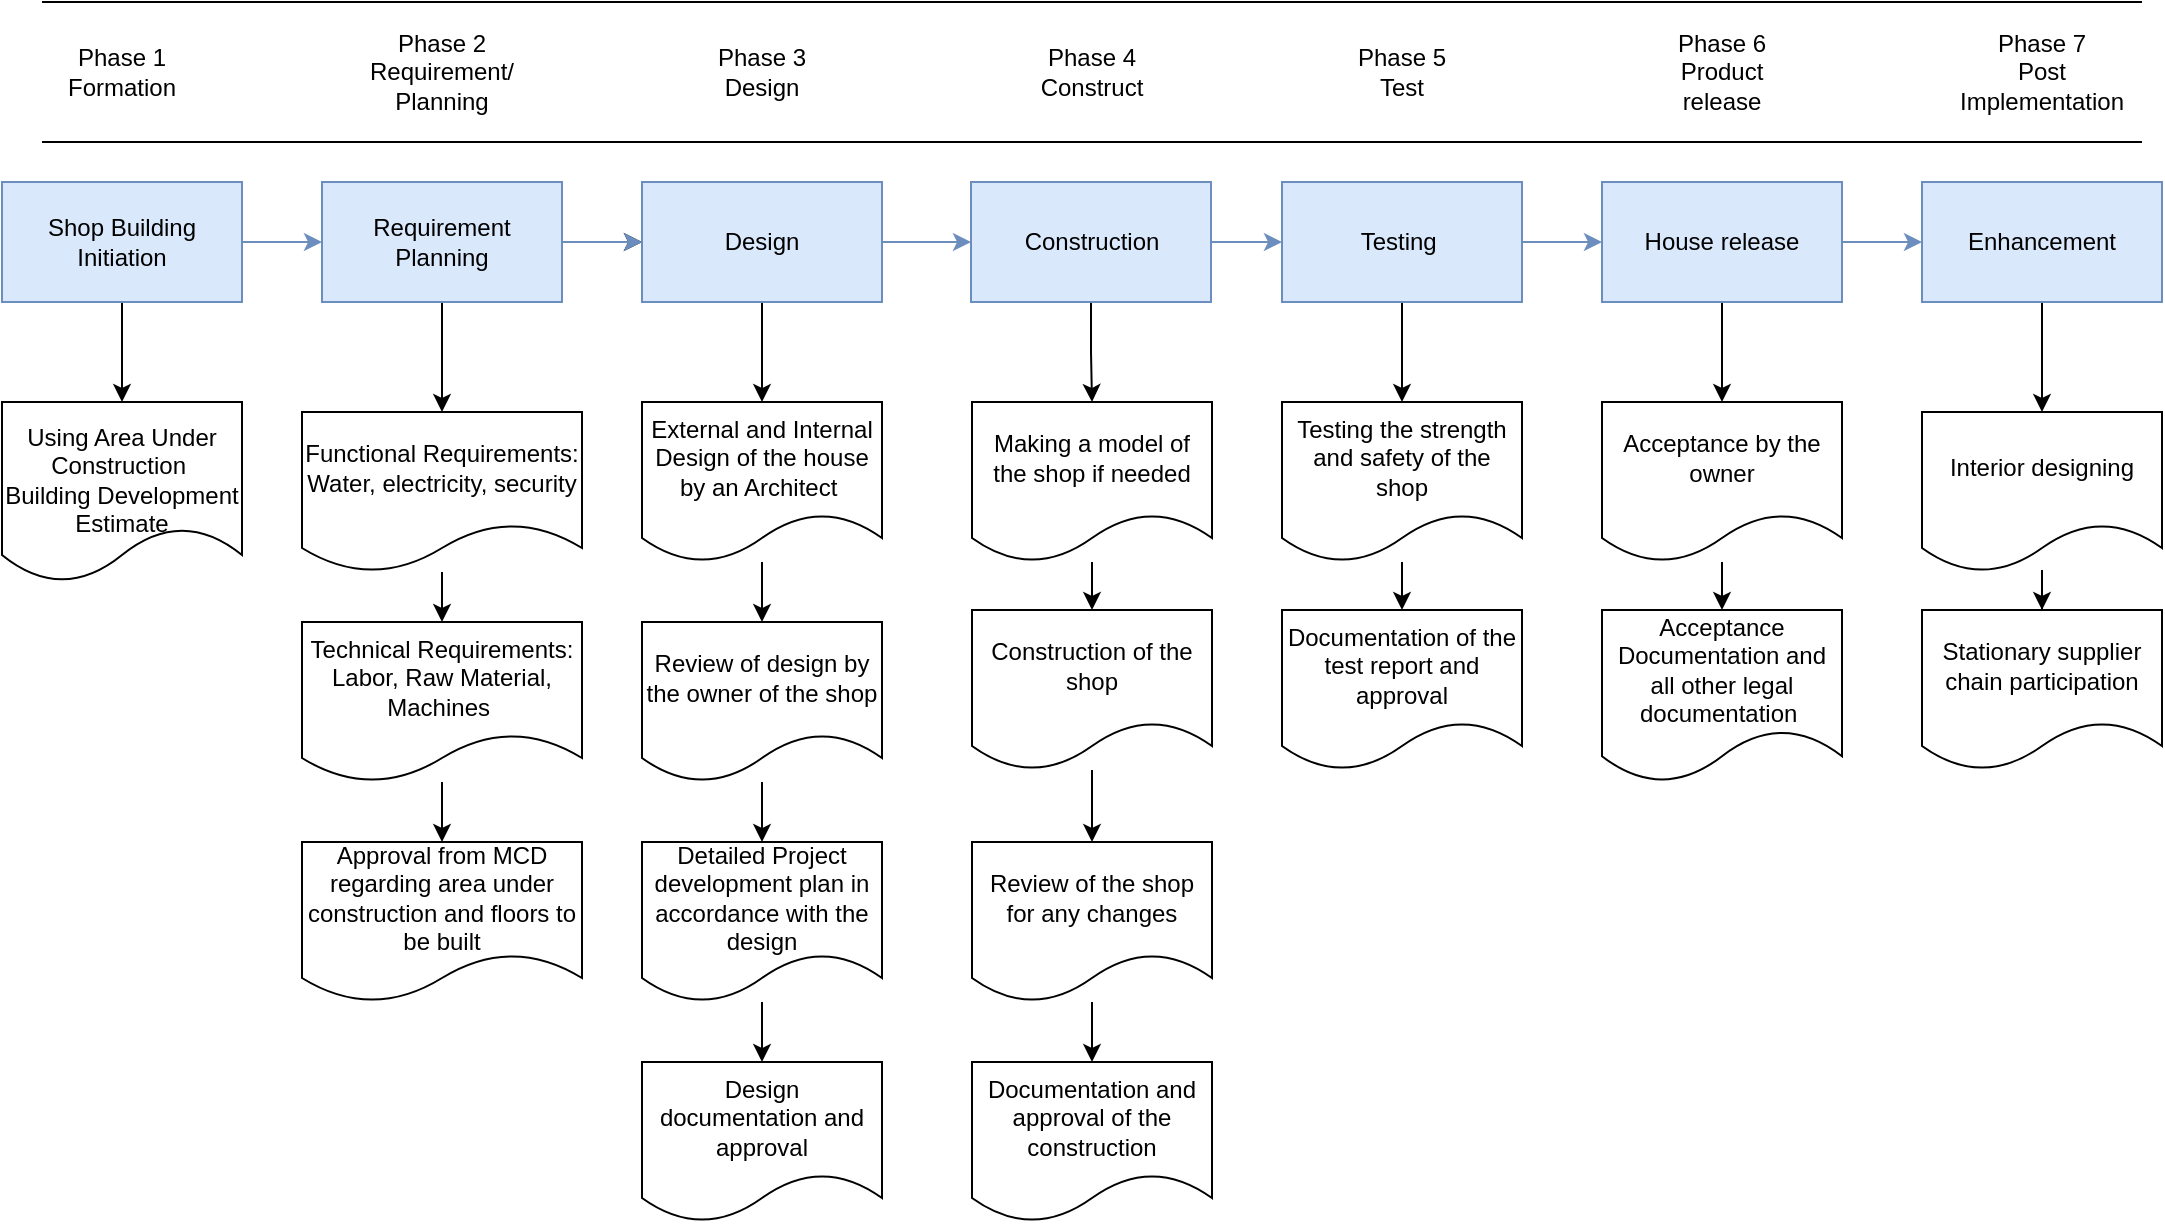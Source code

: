 <mxfile version="16.4.3" type="github">
  <diagram id="H6uqhM0-3CGWIc5KhkvJ" name="Page-1">
    <mxGraphModel dx="1038" dy="543" grid="1" gridSize="10" guides="1" tooltips="1" connect="1" arrows="1" fold="1" page="1" pageScale="1" pageWidth="850" pageHeight="1100" math="0" shadow="0">
      <root>
        <mxCell id="0" />
        <mxCell id="1" parent="0" />
        <mxCell id="Vb9X0chVH99XzUCDQV8e-56" value="" style="edgeStyle=orthogonalEdgeStyle;rounded=0;orthogonalLoop=1;jettySize=auto;html=1;fillColor=#dae8fc;strokeColor=#6c8ebf;" edge="1" parent="1" source="Vb9X0chVH99XzUCDQV8e-58" target="Vb9X0chVH99XzUCDQV8e-62">
          <mxGeometry relative="1" as="geometry" />
        </mxCell>
        <mxCell id="Vb9X0chVH99XzUCDQV8e-57" value="" style="edgeStyle=orthogonalEdgeStyle;rounded=0;orthogonalLoop=1;jettySize=auto;html=1;" edge="1" parent="1" source="Vb9X0chVH99XzUCDQV8e-58" target="Vb9X0chVH99XzUCDQV8e-66">
          <mxGeometry relative="1" as="geometry" />
        </mxCell>
        <mxCell id="Vb9X0chVH99XzUCDQV8e-58" value="Shop Building Initiation" style="rounded=0;whiteSpace=wrap;html=1;fillColor=#dae8fc;strokeColor=#6c8ebf;" vertex="1" parent="1">
          <mxGeometry x="40" y="200" width="120" height="60" as="geometry" />
        </mxCell>
        <mxCell id="Vb9X0chVH99XzUCDQV8e-59" value="" style="edgeStyle=orthogonalEdgeStyle;rounded=0;orthogonalLoop=1;jettySize=auto;html=1;" edge="1" parent="1" source="Vb9X0chVH99XzUCDQV8e-62" target="Vb9X0chVH99XzUCDQV8e-65">
          <mxGeometry relative="1" as="geometry" />
        </mxCell>
        <mxCell id="Vb9X0chVH99XzUCDQV8e-60" value="" style="edgeStyle=orthogonalEdgeStyle;rounded=0;orthogonalLoop=1;jettySize=auto;html=1;" edge="1" parent="1" source="Vb9X0chVH99XzUCDQV8e-62" target="Vb9X0chVH99XzUCDQV8e-68">
          <mxGeometry relative="1" as="geometry" />
        </mxCell>
        <mxCell id="Vb9X0chVH99XzUCDQV8e-61" value="" style="edgeStyle=orthogonalEdgeStyle;rounded=0;orthogonalLoop=1;jettySize=auto;html=1;fillColor=#dae8fc;strokeColor=#6c8ebf;" edge="1" parent="1" source="Vb9X0chVH99XzUCDQV8e-62" target="Vb9X0chVH99XzUCDQV8e-65">
          <mxGeometry relative="1" as="geometry" />
        </mxCell>
        <mxCell id="Vb9X0chVH99XzUCDQV8e-62" value="Requirement&lt;br&gt;Planning" style="rounded=0;whiteSpace=wrap;html=1;fillColor=#dae8fc;strokeColor=#6c8ebf;" vertex="1" parent="1">
          <mxGeometry x="200" y="200" width="120" height="60" as="geometry" />
        </mxCell>
        <mxCell id="Vb9X0chVH99XzUCDQV8e-63" value="" style="edgeStyle=orthogonalEdgeStyle;rounded=0;orthogonalLoop=1;jettySize=auto;html=1;" edge="1" parent="1" source="Vb9X0chVH99XzUCDQV8e-65" target="Vb9X0chVH99XzUCDQV8e-73">
          <mxGeometry relative="1" as="geometry" />
        </mxCell>
        <mxCell id="Vb9X0chVH99XzUCDQV8e-64" value="" style="edgeStyle=orthogonalEdgeStyle;rounded=0;orthogonalLoop=1;jettySize=auto;html=1;fillColor=#dae8fc;strokeColor=#6c8ebf;" edge="1" parent="1" source="Vb9X0chVH99XzUCDQV8e-65" target="Vb9X0chVH99XzUCDQV8e-80">
          <mxGeometry relative="1" as="geometry" />
        </mxCell>
        <mxCell id="Vb9X0chVH99XzUCDQV8e-65" value="Design" style="rounded=0;whiteSpace=wrap;html=1;fillColor=#dae8fc;strokeColor=#6c8ebf;" vertex="1" parent="1">
          <mxGeometry x="360" y="200" width="120" height="60" as="geometry" />
        </mxCell>
        <mxCell id="Vb9X0chVH99XzUCDQV8e-66" value="&lt;br&gt;Using Area Under Construction&amp;nbsp;&lt;br&gt;Building Development Estimate" style="shape=document;whiteSpace=wrap;html=1;boundedLbl=1;" vertex="1" parent="1">
          <mxGeometry x="40" y="310" width="120" height="90" as="geometry" />
        </mxCell>
        <mxCell id="Vb9X0chVH99XzUCDQV8e-67" value="" style="edgeStyle=orthogonalEdgeStyle;rounded=0;orthogonalLoop=1;jettySize=auto;html=1;" edge="1" parent="1" source="Vb9X0chVH99XzUCDQV8e-68" target="Vb9X0chVH99XzUCDQV8e-70">
          <mxGeometry relative="1" as="geometry" />
        </mxCell>
        <mxCell id="Vb9X0chVH99XzUCDQV8e-68" value="Functional Requirements:&lt;br&gt;Water, electricity, security" style="shape=document;whiteSpace=wrap;html=1;boundedLbl=1;rounded=0;" vertex="1" parent="1">
          <mxGeometry x="190" y="315" width="140" height="80" as="geometry" />
        </mxCell>
        <mxCell id="Vb9X0chVH99XzUCDQV8e-69" value="" style="edgeStyle=orthogonalEdgeStyle;rounded=0;orthogonalLoop=1;jettySize=auto;html=1;" edge="1" parent="1" source="Vb9X0chVH99XzUCDQV8e-70" target="Vb9X0chVH99XzUCDQV8e-71">
          <mxGeometry relative="1" as="geometry" />
        </mxCell>
        <mxCell id="Vb9X0chVH99XzUCDQV8e-70" value="Technical Requirements:&lt;br&gt;Labor, Raw Material, Machines&amp;nbsp;" style="shape=document;whiteSpace=wrap;html=1;boundedLbl=1;rounded=0;" vertex="1" parent="1">
          <mxGeometry x="190" y="420" width="140" height="80" as="geometry" />
        </mxCell>
        <mxCell id="Vb9X0chVH99XzUCDQV8e-71" value="Approval from MCD regarding area under construction and floors to be built" style="shape=document;whiteSpace=wrap;html=1;boundedLbl=1;rounded=0;" vertex="1" parent="1">
          <mxGeometry x="190" y="530" width="140" height="80" as="geometry" />
        </mxCell>
        <mxCell id="Vb9X0chVH99XzUCDQV8e-72" value="" style="edgeStyle=orthogonalEdgeStyle;rounded=0;orthogonalLoop=1;jettySize=auto;html=1;" edge="1" parent="1" source="Vb9X0chVH99XzUCDQV8e-73" target="Vb9X0chVH99XzUCDQV8e-75">
          <mxGeometry relative="1" as="geometry" />
        </mxCell>
        <mxCell id="Vb9X0chVH99XzUCDQV8e-73" value="External and Internal Design of the house by an Architect&amp;nbsp;" style="shape=document;whiteSpace=wrap;html=1;boundedLbl=1;rounded=0;" vertex="1" parent="1">
          <mxGeometry x="360" y="310" width="120" height="80" as="geometry" />
        </mxCell>
        <mxCell id="Vb9X0chVH99XzUCDQV8e-74" value="" style="edgeStyle=orthogonalEdgeStyle;rounded=0;orthogonalLoop=1;jettySize=auto;html=1;" edge="1" parent="1" source="Vb9X0chVH99XzUCDQV8e-75" target="Vb9X0chVH99XzUCDQV8e-77">
          <mxGeometry relative="1" as="geometry" />
        </mxCell>
        <mxCell id="Vb9X0chVH99XzUCDQV8e-75" value="Review of design by the owner of the shop" style="shape=document;whiteSpace=wrap;html=1;boundedLbl=1;rounded=0;" vertex="1" parent="1">
          <mxGeometry x="360" y="420" width="120" height="80" as="geometry" />
        </mxCell>
        <mxCell id="Vb9X0chVH99XzUCDQV8e-76" value="" style="edgeStyle=orthogonalEdgeStyle;rounded=0;orthogonalLoop=1;jettySize=auto;html=1;" edge="1" parent="1" source="Vb9X0chVH99XzUCDQV8e-77" target="Vb9X0chVH99XzUCDQV8e-93">
          <mxGeometry relative="1" as="geometry" />
        </mxCell>
        <mxCell id="Vb9X0chVH99XzUCDQV8e-77" value="Detailed Project development plan in accordance with the design" style="shape=document;whiteSpace=wrap;html=1;boundedLbl=1;rounded=0;" vertex="1" parent="1">
          <mxGeometry x="360" y="530" width="120" height="80" as="geometry" />
        </mxCell>
        <mxCell id="Vb9X0chVH99XzUCDQV8e-78" value="" style="edgeStyle=orthogonalEdgeStyle;rounded=0;orthogonalLoop=1;jettySize=auto;html=1;" edge="1" parent="1" source="Vb9X0chVH99XzUCDQV8e-80" target="Vb9X0chVH99XzUCDQV8e-82">
          <mxGeometry relative="1" as="geometry" />
        </mxCell>
        <mxCell id="Vb9X0chVH99XzUCDQV8e-79" value="" style="edgeStyle=orthogonalEdgeStyle;rounded=0;orthogonalLoop=1;jettySize=auto;html=1;fillColor=#dae8fc;strokeColor=#6c8ebf;" edge="1" parent="1" source="Vb9X0chVH99XzUCDQV8e-80" target="Vb9X0chVH99XzUCDQV8e-89">
          <mxGeometry relative="1" as="geometry" />
        </mxCell>
        <mxCell id="Vb9X0chVH99XzUCDQV8e-80" value="Construction" style="rounded=0;whiteSpace=wrap;html=1;fillColor=#dae8fc;strokeColor=#6c8ebf;" vertex="1" parent="1">
          <mxGeometry x="524.5" y="200" width="120" height="60" as="geometry" />
        </mxCell>
        <mxCell id="Vb9X0chVH99XzUCDQV8e-81" value="" style="edgeStyle=orthogonalEdgeStyle;rounded=0;orthogonalLoop=1;jettySize=auto;html=1;" edge="1" parent="1" source="Vb9X0chVH99XzUCDQV8e-82" target="Vb9X0chVH99XzUCDQV8e-84">
          <mxGeometry relative="1" as="geometry" />
        </mxCell>
        <mxCell id="Vb9X0chVH99XzUCDQV8e-82" value="Making a model of the shop if needed" style="shape=document;whiteSpace=wrap;html=1;boundedLbl=1;rounded=0;" vertex="1" parent="1">
          <mxGeometry x="525" y="310" width="120" height="80" as="geometry" />
        </mxCell>
        <mxCell id="Vb9X0chVH99XzUCDQV8e-83" value="" style="edgeStyle=orthogonalEdgeStyle;rounded=0;orthogonalLoop=1;jettySize=auto;html=1;" edge="1" parent="1" source="Vb9X0chVH99XzUCDQV8e-84" target="Vb9X0chVH99XzUCDQV8e-86">
          <mxGeometry relative="1" as="geometry" />
        </mxCell>
        <mxCell id="Vb9X0chVH99XzUCDQV8e-84" value="Construction of the shop" style="shape=document;whiteSpace=wrap;html=1;boundedLbl=1;rounded=0;" vertex="1" parent="1">
          <mxGeometry x="525" y="414" width="120" height="80" as="geometry" />
        </mxCell>
        <mxCell id="Vb9X0chVH99XzUCDQV8e-85" value="" style="edgeStyle=orthogonalEdgeStyle;rounded=0;orthogonalLoop=1;jettySize=auto;html=1;" edge="1" parent="1" source="Vb9X0chVH99XzUCDQV8e-86" target="Vb9X0chVH99XzUCDQV8e-94">
          <mxGeometry relative="1" as="geometry" />
        </mxCell>
        <mxCell id="Vb9X0chVH99XzUCDQV8e-86" value="Review of the shop for any changes" style="shape=document;whiteSpace=wrap;html=1;boundedLbl=1;rounded=0;" vertex="1" parent="1">
          <mxGeometry x="525" y="530" width="120" height="80" as="geometry" />
        </mxCell>
        <mxCell id="Vb9X0chVH99XzUCDQV8e-87" value="" style="edgeStyle=orthogonalEdgeStyle;rounded=0;orthogonalLoop=1;jettySize=auto;html=1;" edge="1" parent="1" source="Vb9X0chVH99XzUCDQV8e-89" target="Vb9X0chVH99XzUCDQV8e-91">
          <mxGeometry relative="1" as="geometry" />
        </mxCell>
        <mxCell id="Vb9X0chVH99XzUCDQV8e-88" value="" style="edgeStyle=orthogonalEdgeStyle;rounded=0;orthogonalLoop=1;jettySize=auto;html=1;fillColor=#dae8fc;strokeColor=#6c8ebf;" edge="1" parent="1" source="Vb9X0chVH99XzUCDQV8e-89" target="Vb9X0chVH99XzUCDQV8e-97">
          <mxGeometry relative="1" as="geometry" />
        </mxCell>
        <mxCell id="Vb9X0chVH99XzUCDQV8e-89" value="Testing&amp;nbsp;" style="rounded=0;whiteSpace=wrap;html=1;fillColor=#dae8fc;strokeColor=#6c8ebf;" vertex="1" parent="1">
          <mxGeometry x="680" y="200" width="120" height="60" as="geometry" />
        </mxCell>
        <mxCell id="Vb9X0chVH99XzUCDQV8e-90" value="" style="edgeStyle=orthogonalEdgeStyle;rounded=0;orthogonalLoop=1;jettySize=auto;html=1;" edge="1" parent="1" source="Vb9X0chVH99XzUCDQV8e-91" target="Vb9X0chVH99XzUCDQV8e-92">
          <mxGeometry relative="1" as="geometry" />
        </mxCell>
        <mxCell id="Vb9X0chVH99XzUCDQV8e-91" value="Testing the strength and safety of the shop" style="shape=document;whiteSpace=wrap;html=1;boundedLbl=1;rounded=0;" vertex="1" parent="1">
          <mxGeometry x="680" y="310" width="120" height="80" as="geometry" />
        </mxCell>
        <mxCell id="Vb9X0chVH99XzUCDQV8e-92" value="Documentation of the test report and approval" style="shape=document;whiteSpace=wrap;html=1;boundedLbl=1;rounded=0;" vertex="1" parent="1">
          <mxGeometry x="680" y="414" width="120" height="80" as="geometry" />
        </mxCell>
        <mxCell id="Vb9X0chVH99XzUCDQV8e-93" value="Design documentation and approval" style="shape=document;whiteSpace=wrap;html=1;boundedLbl=1;rounded=0;" vertex="1" parent="1">
          <mxGeometry x="360" y="640" width="120" height="80" as="geometry" />
        </mxCell>
        <mxCell id="Vb9X0chVH99XzUCDQV8e-94" value="Documentation and approval of the construction" style="shape=document;whiteSpace=wrap;html=1;boundedLbl=1;rounded=0;" vertex="1" parent="1">
          <mxGeometry x="525" y="640" width="120" height="80" as="geometry" />
        </mxCell>
        <mxCell id="Vb9X0chVH99XzUCDQV8e-95" value="" style="edgeStyle=orthogonalEdgeStyle;rounded=0;orthogonalLoop=1;jettySize=auto;html=1;" edge="1" parent="1" source="Vb9X0chVH99XzUCDQV8e-97" target="Vb9X0chVH99XzUCDQV8e-99">
          <mxGeometry relative="1" as="geometry" />
        </mxCell>
        <mxCell id="Vb9X0chVH99XzUCDQV8e-96" value="" style="edgeStyle=orthogonalEdgeStyle;rounded=0;orthogonalLoop=1;jettySize=auto;html=1;fillColor=#dae8fc;strokeColor=#6c8ebf;" edge="1" parent="1" source="Vb9X0chVH99XzUCDQV8e-97" target="Vb9X0chVH99XzUCDQV8e-102">
          <mxGeometry relative="1" as="geometry" />
        </mxCell>
        <mxCell id="Vb9X0chVH99XzUCDQV8e-97" value="House release" style="whiteSpace=wrap;html=1;rounded=0;fillColor=#dae8fc;strokeColor=#6c8ebf;" vertex="1" parent="1">
          <mxGeometry x="840" y="200" width="120" height="60" as="geometry" />
        </mxCell>
        <mxCell id="Vb9X0chVH99XzUCDQV8e-98" value="" style="edgeStyle=orthogonalEdgeStyle;rounded=0;orthogonalLoop=1;jettySize=auto;html=1;" edge="1" parent="1" source="Vb9X0chVH99XzUCDQV8e-99" target="Vb9X0chVH99XzUCDQV8e-100">
          <mxGeometry relative="1" as="geometry" />
        </mxCell>
        <mxCell id="Vb9X0chVH99XzUCDQV8e-99" value="Acceptance by the owner" style="shape=document;whiteSpace=wrap;html=1;boundedLbl=1;rounded=0;" vertex="1" parent="1">
          <mxGeometry x="840" y="310" width="120" height="80" as="geometry" />
        </mxCell>
        <mxCell id="Vb9X0chVH99XzUCDQV8e-100" value="Acceptance Documentation and all other legal documentation&amp;nbsp;" style="shape=document;whiteSpace=wrap;html=1;boundedLbl=1;rounded=0;" vertex="1" parent="1">
          <mxGeometry x="840" y="414" width="120" height="86" as="geometry" />
        </mxCell>
        <mxCell id="Vb9X0chVH99XzUCDQV8e-101" value="" style="edgeStyle=orthogonalEdgeStyle;rounded=0;orthogonalLoop=1;jettySize=auto;html=1;" edge="1" parent="1" source="Vb9X0chVH99XzUCDQV8e-102" target="Vb9X0chVH99XzUCDQV8e-104">
          <mxGeometry relative="1" as="geometry" />
        </mxCell>
        <mxCell id="Vb9X0chVH99XzUCDQV8e-102" value="Enhancement" style="whiteSpace=wrap;html=1;rounded=0;fillColor=#dae8fc;strokeColor=#6c8ebf;" vertex="1" parent="1">
          <mxGeometry x="1000" y="200" width="120" height="60" as="geometry" />
        </mxCell>
        <mxCell id="Vb9X0chVH99XzUCDQV8e-103" value="" style="edgeStyle=orthogonalEdgeStyle;rounded=0;orthogonalLoop=1;jettySize=auto;html=1;" edge="1" parent="1" source="Vb9X0chVH99XzUCDQV8e-104" target="Vb9X0chVH99XzUCDQV8e-105">
          <mxGeometry relative="1" as="geometry" />
        </mxCell>
        <mxCell id="Vb9X0chVH99XzUCDQV8e-104" value="Interior designing" style="shape=document;whiteSpace=wrap;html=1;boundedLbl=1;rounded=0;" vertex="1" parent="1">
          <mxGeometry x="1000" y="315" width="120" height="80" as="geometry" />
        </mxCell>
        <mxCell id="Vb9X0chVH99XzUCDQV8e-105" value="Stationary supplier chain participation" style="shape=document;whiteSpace=wrap;html=1;boundedLbl=1;rounded=0;" vertex="1" parent="1">
          <mxGeometry x="1000" y="414" width="120" height="80" as="geometry" />
        </mxCell>
        <mxCell id="Vb9X0chVH99XzUCDQV8e-106" value="Phase 1&lt;br&gt;Formation" style="text;html=1;strokeColor=none;fillColor=none;align=center;verticalAlign=middle;whiteSpace=wrap;rounded=0;" vertex="1" parent="1">
          <mxGeometry x="70" y="130" width="60" height="30" as="geometry" />
        </mxCell>
        <mxCell id="Vb9X0chVH99XzUCDQV8e-107" value="Phase 2&lt;br&gt;Requirement/ Planning" style="text;html=1;strokeColor=none;fillColor=none;align=center;verticalAlign=middle;whiteSpace=wrap;rounded=0;" vertex="1" parent="1">
          <mxGeometry x="230" y="130" width="60" height="30" as="geometry" />
        </mxCell>
        <mxCell id="Vb9X0chVH99XzUCDQV8e-108" value="Phase 3&lt;br&gt;Design" style="text;html=1;strokeColor=none;fillColor=none;align=center;verticalAlign=middle;whiteSpace=wrap;rounded=0;" vertex="1" parent="1">
          <mxGeometry x="390" y="130" width="60" height="30" as="geometry" />
        </mxCell>
        <mxCell id="Vb9X0chVH99XzUCDQV8e-109" value="Phase 4&lt;br&gt;Construct" style="text;html=1;strokeColor=none;fillColor=none;align=center;verticalAlign=middle;whiteSpace=wrap;rounded=0;" vertex="1" parent="1">
          <mxGeometry x="555" y="130" width="60" height="30" as="geometry" />
        </mxCell>
        <mxCell id="Vb9X0chVH99XzUCDQV8e-110" value="Phase 5&lt;br&gt;Test" style="text;html=1;strokeColor=none;fillColor=none;align=center;verticalAlign=middle;whiteSpace=wrap;rounded=0;" vertex="1" parent="1">
          <mxGeometry x="710" y="130" width="60" height="30" as="geometry" />
        </mxCell>
        <mxCell id="Vb9X0chVH99XzUCDQV8e-111" value="Phase 6&lt;br&gt;Product release" style="text;html=1;strokeColor=none;fillColor=none;align=center;verticalAlign=middle;whiteSpace=wrap;rounded=0;" vertex="1" parent="1">
          <mxGeometry x="870" y="130" width="60" height="30" as="geometry" />
        </mxCell>
        <mxCell id="Vb9X0chVH99XzUCDQV8e-112" value="Phase 7&lt;br&gt;Post Implementation" style="text;html=1;strokeColor=none;fillColor=none;align=center;verticalAlign=middle;whiteSpace=wrap;rounded=0;" vertex="1" parent="1">
          <mxGeometry x="1030" y="130" width="60" height="30" as="geometry" />
        </mxCell>
        <mxCell id="Vb9X0chVH99XzUCDQV8e-113" value="" style="endArrow=none;html=1;rounded=0;" edge="1" parent="1">
          <mxGeometry width="50" height="50" relative="1" as="geometry">
            <mxPoint x="60" y="110" as="sourcePoint" />
            <mxPoint x="1110" y="110" as="targetPoint" />
          </mxGeometry>
        </mxCell>
        <mxCell id="Vb9X0chVH99XzUCDQV8e-114" value="" style="endArrow=none;html=1;rounded=0;" edge="1" parent="1">
          <mxGeometry width="50" height="50" relative="1" as="geometry">
            <mxPoint x="60" y="180" as="sourcePoint" />
            <mxPoint x="1110" y="180" as="targetPoint" />
          </mxGeometry>
        </mxCell>
      </root>
    </mxGraphModel>
  </diagram>
</mxfile>
